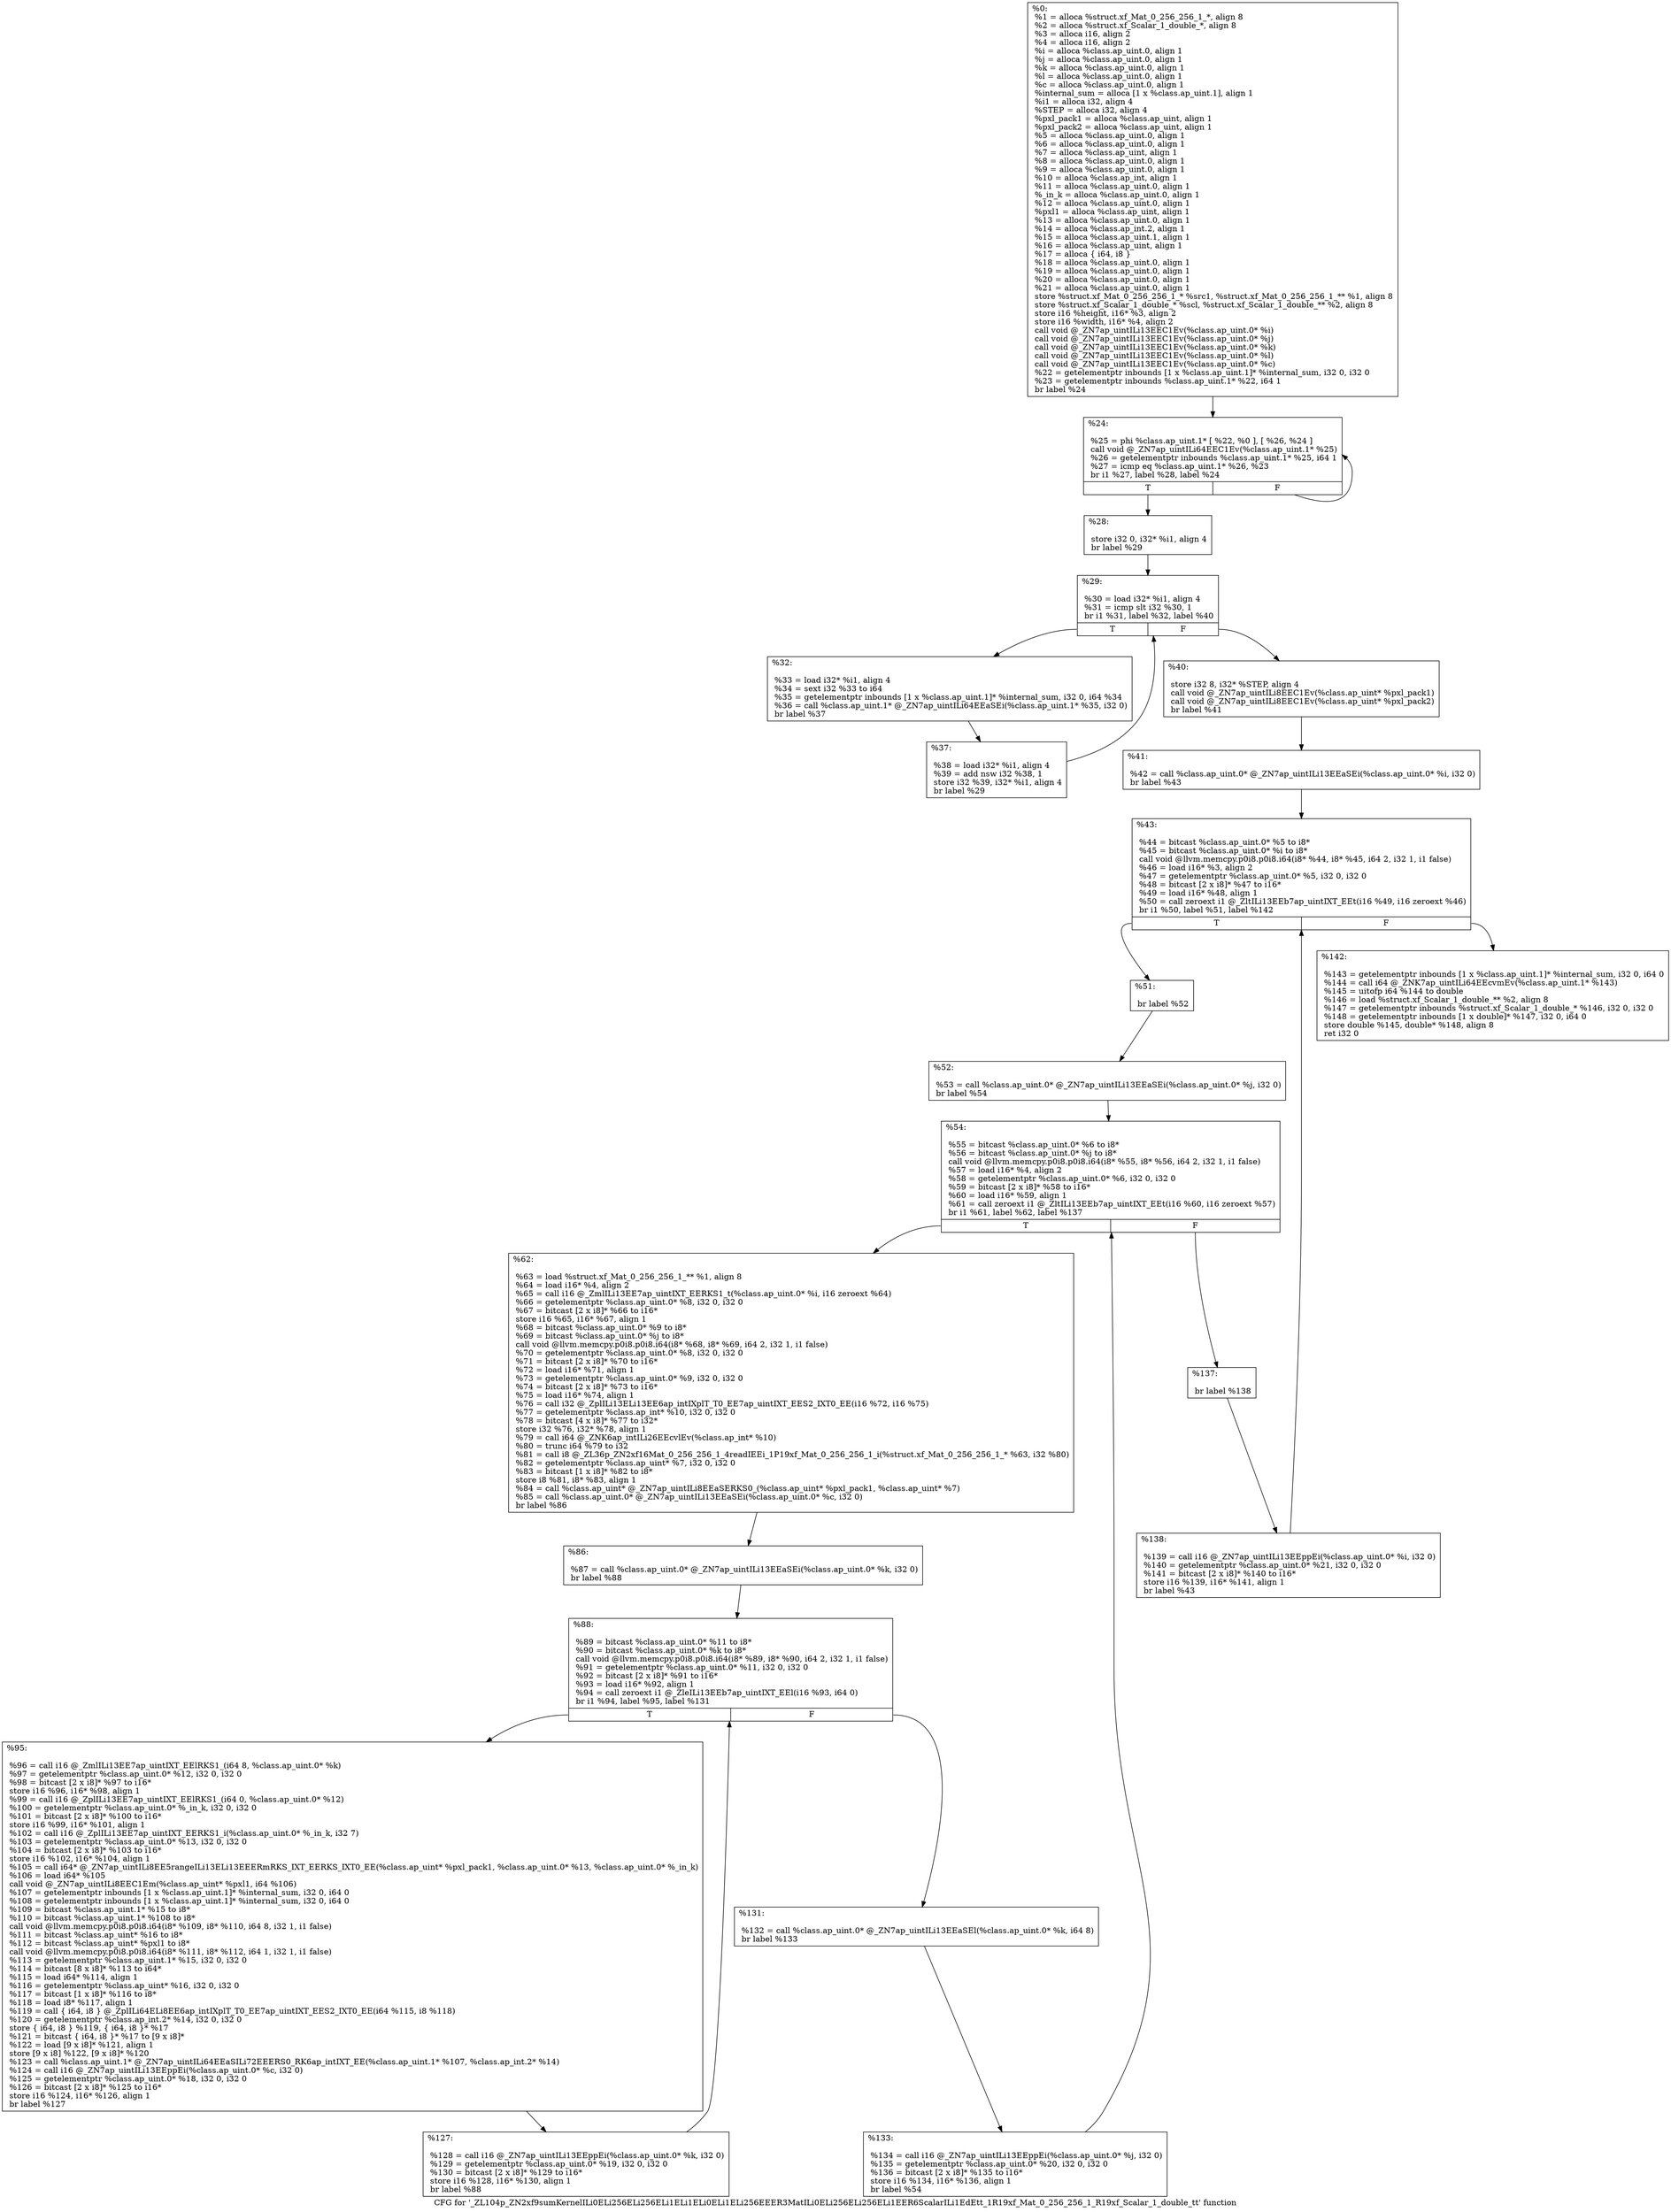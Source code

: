 digraph "CFG for '_ZL104p_ZN2xf9sumKernelILi0ELi256ELi256ELi1ELi1ELi0ELi1ELi256EEER3MatILi0ELi256ELi256ELi1EER6ScalarILi1EdEtt_1R19xf_Mat_0_256_256_1_R19xf_Scalar_1_double_tt' function" {
	label="CFG for '_ZL104p_ZN2xf9sumKernelILi0ELi256ELi256ELi1ELi1ELi0ELi1ELi256EEER3MatILi0ELi256ELi256ELi1EER6ScalarILi1EdEtt_1R19xf_Mat_0_256_256_1_R19xf_Scalar_1_double_tt' function";

	Node0x2446270 [shape=record,label="{%0:\l  %1 = alloca %struct.xf_Mat_0_256_256_1_*, align 8\l  %2 = alloca %struct.xf_Scalar_1_double_*, align 8\l  %3 = alloca i16, align 2\l  %4 = alloca i16, align 2\l  %i = alloca %class.ap_uint.0, align 1\l  %j = alloca %class.ap_uint.0, align 1\l  %k = alloca %class.ap_uint.0, align 1\l  %l = alloca %class.ap_uint.0, align 1\l  %c = alloca %class.ap_uint.0, align 1\l  %internal_sum = alloca [1 x %class.ap_uint.1], align 1\l  %i1 = alloca i32, align 4\l  %STEP = alloca i32, align 4\l  %pxl_pack1 = alloca %class.ap_uint, align 1\l  %pxl_pack2 = alloca %class.ap_uint, align 1\l  %5 = alloca %class.ap_uint.0, align 1\l  %6 = alloca %class.ap_uint.0, align 1\l  %7 = alloca %class.ap_uint, align 1\l  %8 = alloca %class.ap_uint.0, align 1\l  %9 = alloca %class.ap_uint.0, align 1\l  %10 = alloca %class.ap_int, align 1\l  %11 = alloca %class.ap_uint.0, align 1\l  %_in_k = alloca %class.ap_uint.0, align 1\l  %12 = alloca %class.ap_uint.0, align 1\l  %pxl1 = alloca %class.ap_uint, align 1\l  %13 = alloca %class.ap_uint.0, align 1\l  %14 = alloca %class.ap_int.2, align 1\l  %15 = alloca %class.ap_uint.1, align 1\l  %16 = alloca %class.ap_uint, align 1\l  %17 = alloca \{ i64, i8 \}\l  %18 = alloca %class.ap_uint.0, align 1\l  %19 = alloca %class.ap_uint.0, align 1\l  %20 = alloca %class.ap_uint.0, align 1\l  %21 = alloca %class.ap_uint.0, align 1\l  store %struct.xf_Mat_0_256_256_1_* %src1, %struct.xf_Mat_0_256_256_1_** %1, align 8\l  store %struct.xf_Scalar_1_double_* %scl, %struct.xf_Scalar_1_double_** %2, align 8\l  store i16 %height, i16* %3, align 2\l  store i16 %width, i16* %4, align 2\l  call void @_ZN7ap_uintILi13EEC1Ev(%class.ap_uint.0* %i)\l  call void @_ZN7ap_uintILi13EEC1Ev(%class.ap_uint.0* %j)\l  call void @_ZN7ap_uintILi13EEC1Ev(%class.ap_uint.0* %k)\l  call void @_ZN7ap_uintILi13EEC1Ev(%class.ap_uint.0* %l)\l  call void @_ZN7ap_uintILi13EEC1Ev(%class.ap_uint.0* %c)\l  %22 = getelementptr inbounds [1 x %class.ap_uint.1]* %internal_sum, i32 0, i32 0\l  %23 = getelementptr inbounds %class.ap_uint.1* %22, i64 1\l  br label %24\l}"];
	Node0x2446270 -> Node0x24481e0;
	Node0x24481e0 [shape=record,label="{%24:\l\l  %25 = phi %class.ap_uint.1* [ %22, %0 ], [ %26, %24 ]\l  call void @_ZN7ap_uintILi64EEC1Ev(%class.ap_uint.1* %25)\l  %26 = getelementptr inbounds %class.ap_uint.1* %25, i64 1\l  %27 = icmp eq %class.ap_uint.1* %26, %23\l  br i1 %27, label %28, label %24\l|{<s0>T|<s1>F}}"];
	Node0x24481e0:s0 -> Node0x2448650;
	Node0x24481e0:s1 -> Node0x24481e0;
	Node0x2448650 [shape=record,label="{%28:\l\l  store i32 0, i32* %i1, align 4\l  br label %29\l}"];
	Node0x2448650 -> Node0x24487f0;
	Node0x24487f0 [shape=record,label="{%29:\l\l  %30 = load i32* %i1, align 4\l  %31 = icmp slt i32 %30, 1\l  br i1 %31, label %32, label %40\l|{<s0>T|<s1>F}}"];
	Node0x24487f0:s0 -> Node0x24489e0;
	Node0x24487f0:s1 -> Node0x2448a40;
	Node0x24489e0 [shape=record,label="{%32:\l\l  %33 = load i32* %i1, align 4\l  %34 = sext i32 %33 to i64\l  %35 = getelementptr inbounds [1 x %class.ap_uint.1]* %internal_sum, i32 0, i64 %34\l  %36 = call %class.ap_uint.1* @_ZN7ap_uintILi64EEaSEi(%class.ap_uint.1* %35, i32 0)\l  br label %37\l}"];
	Node0x24489e0 -> Node0x2448ec0;
	Node0x2448ec0 [shape=record,label="{%37:\l\l  %38 = load i32* %i1, align 4\l  %39 = add nsw i32 %38, 1\l  store i32 %39, i32* %i1, align 4\l  br label %29\l}"];
	Node0x2448ec0 -> Node0x24487f0;
	Node0x2448a40 [shape=record,label="{%40:\l\l  store i32 8, i32* %STEP, align 4\l  call void @_ZN7ap_uintILi8EEC1Ev(%class.ap_uint* %pxl_pack1)\l  call void @_ZN7ap_uintILi8EEC1Ev(%class.ap_uint* %pxl_pack2)\l  br label %41\l}"];
	Node0x2448a40 -> Node0x2449500;
	Node0x2449500 [shape=record,label="{%41:\l\l  %42 = call %class.ap_uint.0* @_ZN7ap_uintILi13EEaSEi(%class.ap_uint.0* %i, i32 0)\l  br label %43\l}"];
	Node0x2449500 -> Node0x24497c0;
	Node0x24497c0 [shape=record,label="{%43:\l\l  %44 = bitcast %class.ap_uint.0* %5 to i8*\l  %45 = bitcast %class.ap_uint.0* %i to i8*\l  call void @llvm.memcpy.p0i8.p0i8.i64(i8* %44, i8* %45, i64 2, i32 1, i1 false)\l  %46 = load i16* %3, align 2\l  %47 = getelementptr %class.ap_uint.0* %5, i32 0, i32 0\l  %48 = bitcast [2 x i8]* %47 to i16*\l  %49 = load i16* %48, align 1\l  %50 = call zeroext i1 @_ZltILi13EEb7ap_uintIXT_EEt(i16 %49, i16 zeroext %46)\l  br i1 %50, label %51, label %142\l|{<s0>T|<s1>F}}"];
	Node0x24497c0:s0 -> Node0x244a260;
	Node0x24497c0:s1 -> Node0x244a300;
	Node0x244a260 [shape=record,label="{%51:\l\l  br label %52\l}"];
	Node0x244a260 -> Node0x244a450;
	Node0x244a450 [shape=record,label="{%52:\l\l  %53 = call %class.ap_uint.0* @_ZN7ap_uintILi13EEaSEi(%class.ap_uint.0* %j, i32 0)\l  br label %54\l}"];
	Node0x244a450 -> Node0x244a610;
	Node0x244a610 [shape=record,label="{%54:\l\l  %55 = bitcast %class.ap_uint.0* %6 to i8*\l  %56 = bitcast %class.ap_uint.0* %j to i8*\l  call void @llvm.memcpy.p0i8.p0i8.i64(i8* %55, i8* %56, i64 2, i32 1, i1 false)\l  %57 = load i16* %4, align 2\l  %58 = getelementptr %class.ap_uint.0* %6, i32 0, i32 0\l  %59 = bitcast [2 x i8]* %58 to i16*\l  %60 = load i16* %59, align 1\l  %61 = call zeroext i1 @_ZltILi13EEb7ap_uintIXT_EEt(i16 %60, i16 zeroext %57)\l  br i1 %61, label %62, label %137\l|{<s0>T|<s1>F}}"];
	Node0x244a610:s0 -> Node0x244abd0;
	Node0x244a610:s1 -> Node0x244ac70;
	Node0x244abd0 [shape=record,label="{%62:\l\l  %63 = load %struct.xf_Mat_0_256_256_1_** %1, align 8\l  %64 = load i16* %4, align 2\l  %65 = call i16 @_ZmlILi13EE7ap_uintIXT_EERKS1_t(%class.ap_uint.0* %i, i16 zeroext %64)\l  %66 = getelementptr %class.ap_uint.0* %8, i32 0, i32 0\l  %67 = bitcast [2 x i8]* %66 to i16*\l  store i16 %65, i16* %67, align 1\l  %68 = bitcast %class.ap_uint.0* %9 to i8*\l  %69 = bitcast %class.ap_uint.0* %j to i8*\l  call void @llvm.memcpy.p0i8.p0i8.i64(i8* %68, i8* %69, i64 2, i32 1, i1 false)\l  %70 = getelementptr %class.ap_uint.0* %8, i32 0, i32 0\l  %71 = bitcast [2 x i8]* %70 to i16*\l  %72 = load i16* %71, align 1\l  %73 = getelementptr %class.ap_uint.0* %9, i32 0, i32 0\l  %74 = bitcast [2 x i8]* %73 to i16*\l  %75 = load i16* %74, align 1\l  %76 = call i32 @_ZplILi13ELi13EE6ap_intIXplT_T0_EE7ap_uintIXT_EES2_IXT0_EE(i16 %72, i16 %75)\l  %77 = getelementptr %class.ap_int* %10, i32 0, i32 0\l  %78 = bitcast [4 x i8]* %77 to i32*\l  store i32 %76, i32* %78, align 1\l  %79 = call i64 @_ZNK6ap_intILi26EEcvlEv(%class.ap_int* %10)\l  %80 = trunc i64 %79 to i32\l  %81 = call i8 @_ZL36p_ZN2xf16Mat_0_256_256_1_4readIEEi_1P19xf_Mat_0_256_256_1_i(%struct.xf_Mat_0_256_256_1_* %63, i32 %80)\l  %82 = getelementptr %class.ap_uint* %7, i32 0, i32 0\l  %83 = bitcast [1 x i8]* %82 to i8*\l  store i8 %81, i8* %83, align 1\l  %84 = call %class.ap_uint* @_ZN7ap_uintILi8EEaSERKS0_(%class.ap_uint* %pxl_pack1, %class.ap_uint* %7)\l  %85 = call %class.ap_uint.0* @_ZN7ap_uintILi13EEaSEi(%class.ap_uint.0* %c, i32 0)\l  br label %86\l}"];
	Node0x244abd0 -> Node0x244d580;
	Node0x244d580 [shape=record,label="{%86:\l\l  %87 = call %class.ap_uint.0* @_ZN7ap_uintILi13EEaSEi(%class.ap_uint.0* %k, i32 0)\l  br label %88\l}"];
	Node0x244d580 -> Node0x244d710;
	Node0x244d710 [shape=record,label="{%88:\l\l  %89 = bitcast %class.ap_uint.0* %11 to i8*\l  %90 = bitcast %class.ap_uint.0* %k to i8*\l  call void @llvm.memcpy.p0i8.p0i8.i64(i8* %89, i8* %90, i64 2, i32 1, i1 false)\l  %91 = getelementptr %class.ap_uint.0* %11, i32 0, i32 0\l  %92 = bitcast [2 x i8]* %91 to i16*\l  %93 = load i16* %92, align 1\l  %94 = call zeroext i1 @_ZleILi13EEb7ap_uintIXT_EEl(i16 %93, i64 0)\l  br i1 %94, label %95, label %131\l|{<s0>T|<s1>F}}"];
	Node0x244d710:s0 -> Node0x244ddd0;
	Node0x244d710:s1 -> Node0x244de70;
	Node0x244ddd0 [shape=record,label="{%95:\l\l  %96 = call i16 @_ZmlILi13EE7ap_uintIXT_EElRKS1_(i64 8, %class.ap_uint.0* %k)\l  %97 = getelementptr %class.ap_uint.0* %12, i32 0, i32 0\l  %98 = bitcast [2 x i8]* %97 to i16*\l  store i16 %96, i16* %98, align 1\l  %99 = call i16 @_ZplILi13EE7ap_uintIXT_EElRKS1_(i64 0, %class.ap_uint.0* %12)\l  %100 = getelementptr %class.ap_uint.0* %_in_k, i32 0, i32 0\l  %101 = bitcast [2 x i8]* %100 to i16*\l  store i16 %99, i16* %101, align 1\l  %102 = call i16 @_ZplILi13EE7ap_uintIXT_EERKS1_i(%class.ap_uint.0* %_in_k, i32 7)\l  %103 = getelementptr %class.ap_uint.0* %13, i32 0, i32 0\l  %104 = bitcast [2 x i8]* %103 to i16*\l  store i16 %102, i16* %104, align 1\l  %105 = call i64* @_ZN7ap_uintILi8EE5rangeILi13ELi13EEERmRKS_IXT_EERKS_IXT0_EE(%class.ap_uint* %pxl_pack1, %class.ap_uint.0* %13, %class.ap_uint.0* %_in_k)\l  %106 = load i64* %105\l  call void @_ZN7ap_uintILi8EEC1Em(%class.ap_uint* %pxl1, i64 %106)\l  %107 = getelementptr inbounds [1 x %class.ap_uint.1]* %internal_sum, i32 0, i64 0\l  %108 = getelementptr inbounds [1 x %class.ap_uint.1]* %internal_sum, i32 0, i64 0\l  %109 = bitcast %class.ap_uint.1* %15 to i8*\l  %110 = bitcast %class.ap_uint.1* %108 to i8*\l  call void @llvm.memcpy.p0i8.p0i8.i64(i8* %109, i8* %110, i64 8, i32 1, i1 false)\l  %111 = bitcast %class.ap_uint* %16 to i8*\l  %112 = bitcast %class.ap_uint* %pxl1 to i8*\l  call void @llvm.memcpy.p0i8.p0i8.i64(i8* %111, i8* %112, i64 1, i32 1, i1 false)\l  %113 = getelementptr %class.ap_uint.1* %15, i32 0, i32 0\l  %114 = bitcast [8 x i8]* %113 to i64*\l  %115 = load i64* %114, align 1\l  %116 = getelementptr %class.ap_uint* %16, i32 0, i32 0\l  %117 = bitcast [1 x i8]* %116 to i8*\l  %118 = load i8* %117, align 1\l  %119 = call \{ i64, i8 \} @_ZplILi64ELi8EE6ap_intIXplT_T0_EE7ap_uintIXT_EES2_IXT0_EE(i64 %115, i8 %118)\l  %120 = getelementptr %class.ap_int.2* %14, i32 0, i32 0\l  store \{ i64, i8 \} %119, \{ i64, i8 \}* %17\l  %121 = bitcast \{ i64, i8 \}* %17 to [9 x i8]*\l  %122 = load [9 x i8]* %121, align 1\l  store [9 x i8] %122, [9 x i8]* %120\l  %123 = call %class.ap_uint.1* @_ZN7ap_uintILi64EEaSILi72EEERS0_RK6ap_intIXT_EE(%class.ap_uint.1* %107, %class.ap_int.2* %14)\l  %124 = call i16 @_ZN7ap_uintILi13EEppEi(%class.ap_uint.0* %c, i32 0)\l  %125 = getelementptr %class.ap_uint.0* %18, i32 0, i32 0\l  %126 = bitcast [2 x i8]* %125 to i16*\l  store i16 %124, i16* %126, align 1\l  br label %127\l}"];
	Node0x244ddd0 -> Node0x24515c0;
	Node0x24515c0 [shape=record,label="{%127:\l\l  %128 = call i16 @_ZN7ap_uintILi13EEppEi(%class.ap_uint.0* %k, i32 0)\l  %129 = getelementptr %class.ap_uint.0* %19, i32 0, i32 0\l  %130 = bitcast [2 x i8]* %129 to i16*\l  store i16 %128, i16* %130, align 1\l  br label %88\l}"];
	Node0x24515c0 -> Node0x244d710;
	Node0x244de70 [shape=record,label="{%131:\l\l  %132 = call %class.ap_uint.0* @_ZN7ap_uintILi13EEaSEl(%class.ap_uint.0* %k, i64 8)\l  br label %133\l}"];
	Node0x244de70 -> Node0x2452380;
	Node0x2452380 [shape=record,label="{%133:\l\l  %134 = call i16 @_ZN7ap_uintILi13EEppEi(%class.ap_uint.0* %j, i32 0)\l  %135 = getelementptr %class.ap_uint.0* %20, i32 0, i32 0\l  %136 = bitcast [2 x i8]* %135 to i16*\l  store i16 %134, i16* %136, align 1\l  br label %54\l}"];
	Node0x2452380 -> Node0x244a610;
	Node0x244ac70 [shape=record,label="{%137:\l\l  br label %138\l}"];
	Node0x244ac70 -> Node0x2452790;
	Node0x2452790 [shape=record,label="{%138:\l\l  %139 = call i16 @_ZN7ap_uintILi13EEppEi(%class.ap_uint.0* %i, i32 0)\l  %140 = getelementptr %class.ap_uint.0* %21, i32 0, i32 0\l  %141 = bitcast [2 x i8]* %140 to i16*\l  store i16 %139, i16* %141, align 1\l  br label %43\l}"];
	Node0x2452790 -> Node0x24497c0;
	Node0x244a300 [shape=record,label="{%142:\l\l  %143 = getelementptr inbounds [1 x %class.ap_uint.1]* %internal_sum, i32 0, i64 0\l  %144 = call i64 @_ZNK7ap_uintILi64EEcvmEv(%class.ap_uint.1* %143)\l  %145 = uitofp i64 %144 to double\l  %146 = load %struct.xf_Scalar_1_double_** %2, align 8\l  %147 = getelementptr inbounds %struct.xf_Scalar_1_double_* %146, i32 0, i32 0\l  %148 = getelementptr inbounds [1 x double]* %147, i32 0, i64 0\l  store double %145, double* %148, align 8\l  ret i32 0\l}"];
}
